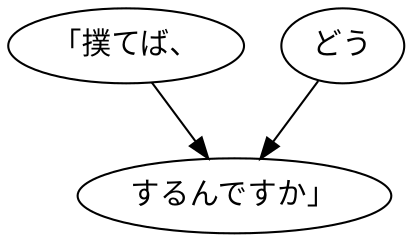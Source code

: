 digraph graph4550 {
	node0 [label="「撲てば、"];
	node1 [label="どう"];
	node2 [label="するんですか」"];
	node0 -> node2;
	node1 -> node2;
}
